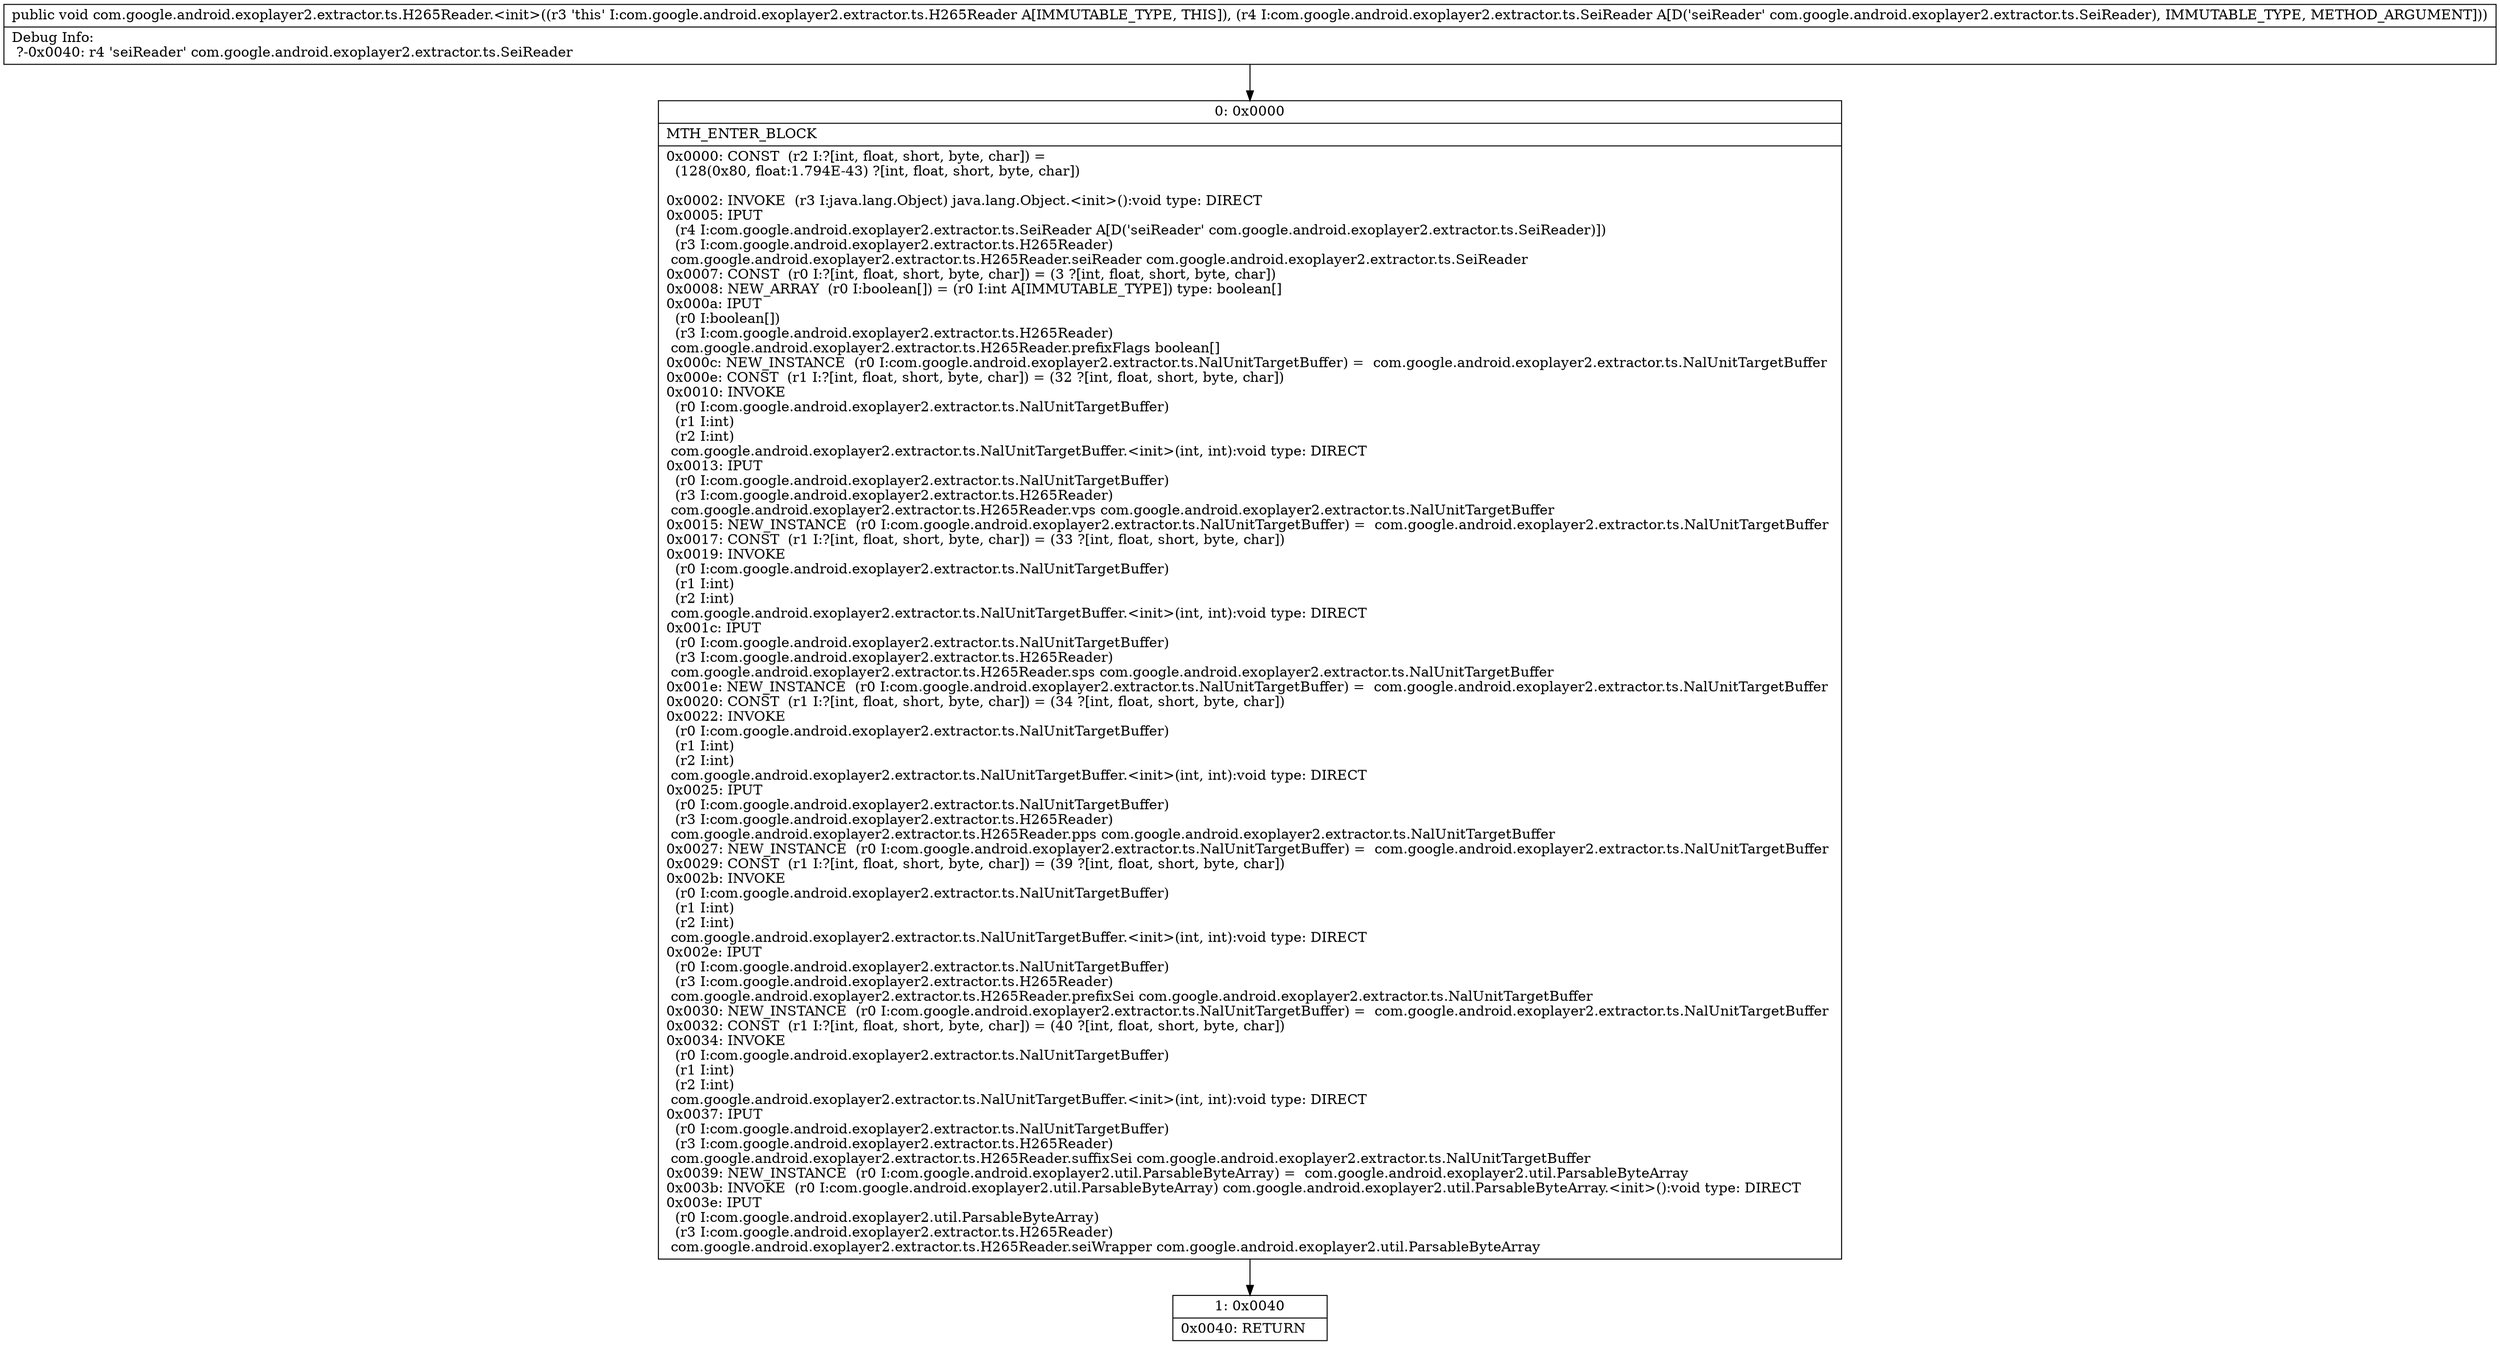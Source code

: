 digraph "CFG forcom.google.android.exoplayer2.extractor.ts.H265Reader.\<init\>(Lcom\/google\/android\/exoplayer2\/extractor\/ts\/SeiReader;)V" {
Node_0 [shape=record,label="{0\:\ 0x0000|MTH_ENTER_BLOCK\l|0x0000: CONST  (r2 I:?[int, float, short, byte, char]) = \l  (128(0x80, float:1.794E\-43) ?[int, float, short, byte, char])\l \l0x0002: INVOKE  (r3 I:java.lang.Object) java.lang.Object.\<init\>():void type: DIRECT \l0x0005: IPUT  \l  (r4 I:com.google.android.exoplayer2.extractor.ts.SeiReader A[D('seiReader' com.google.android.exoplayer2.extractor.ts.SeiReader)])\l  (r3 I:com.google.android.exoplayer2.extractor.ts.H265Reader)\l com.google.android.exoplayer2.extractor.ts.H265Reader.seiReader com.google.android.exoplayer2.extractor.ts.SeiReader \l0x0007: CONST  (r0 I:?[int, float, short, byte, char]) = (3 ?[int, float, short, byte, char]) \l0x0008: NEW_ARRAY  (r0 I:boolean[]) = (r0 I:int A[IMMUTABLE_TYPE]) type: boolean[] \l0x000a: IPUT  \l  (r0 I:boolean[])\l  (r3 I:com.google.android.exoplayer2.extractor.ts.H265Reader)\l com.google.android.exoplayer2.extractor.ts.H265Reader.prefixFlags boolean[] \l0x000c: NEW_INSTANCE  (r0 I:com.google.android.exoplayer2.extractor.ts.NalUnitTargetBuffer) =  com.google.android.exoplayer2.extractor.ts.NalUnitTargetBuffer \l0x000e: CONST  (r1 I:?[int, float, short, byte, char]) = (32 ?[int, float, short, byte, char]) \l0x0010: INVOKE  \l  (r0 I:com.google.android.exoplayer2.extractor.ts.NalUnitTargetBuffer)\l  (r1 I:int)\l  (r2 I:int)\l com.google.android.exoplayer2.extractor.ts.NalUnitTargetBuffer.\<init\>(int, int):void type: DIRECT \l0x0013: IPUT  \l  (r0 I:com.google.android.exoplayer2.extractor.ts.NalUnitTargetBuffer)\l  (r3 I:com.google.android.exoplayer2.extractor.ts.H265Reader)\l com.google.android.exoplayer2.extractor.ts.H265Reader.vps com.google.android.exoplayer2.extractor.ts.NalUnitTargetBuffer \l0x0015: NEW_INSTANCE  (r0 I:com.google.android.exoplayer2.extractor.ts.NalUnitTargetBuffer) =  com.google.android.exoplayer2.extractor.ts.NalUnitTargetBuffer \l0x0017: CONST  (r1 I:?[int, float, short, byte, char]) = (33 ?[int, float, short, byte, char]) \l0x0019: INVOKE  \l  (r0 I:com.google.android.exoplayer2.extractor.ts.NalUnitTargetBuffer)\l  (r1 I:int)\l  (r2 I:int)\l com.google.android.exoplayer2.extractor.ts.NalUnitTargetBuffer.\<init\>(int, int):void type: DIRECT \l0x001c: IPUT  \l  (r0 I:com.google.android.exoplayer2.extractor.ts.NalUnitTargetBuffer)\l  (r3 I:com.google.android.exoplayer2.extractor.ts.H265Reader)\l com.google.android.exoplayer2.extractor.ts.H265Reader.sps com.google.android.exoplayer2.extractor.ts.NalUnitTargetBuffer \l0x001e: NEW_INSTANCE  (r0 I:com.google.android.exoplayer2.extractor.ts.NalUnitTargetBuffer) =  com.google.android.exoplayer2.extractor.ts.NalUnitTargetBuffer \l0x0020: CONST  (r1 I:?[int, float, short, byte, char]) = (34 ?[int, float, short, byte, char]) \l0x0022: INVOKE  \l  (r0 I:com.google.android.exoplayer2.extractor.ts.NalUnitTargetBuffer)\l  (r1 I:int)\l  (r2 I:int)\l com.google.android.exoplayer2.extractor.ts.NalUnitTargetBuffer.\<init\>(int, int):void type: DIRECT \l0x0025: IPUT  \l  (r0 I:com.google.android.exoplayer2.extractor.ts.NalUnitTargetBuffer)\l  (r3 I:com.google.android.exoplayer2.extractor.ts.H265Reader)\l com.google.android.exoplayer2.extractor.ts.H265Reader.pps com.google.android.exoplayer2.extractor.ts.NalUnitTargetBuffer \l0x0027: NEW_INSTANCE  (r0 I:com.google.android.exoplayer2.extractor.ts.NalUnitTargetBuffer) =  com.google.android.exoplayer2.extractor.ts.NalUnitTargetBuffer \l0x0029: CONST  (r1 I:?[int, float, short, byte, char]) = (39 ?[int, float, short, byte, char]) \l0x002b: INVOKE  \l  (r0 I:com.google.android.exoplayer2.extractor.ts.NalUnitTargetBuffer)\l  (r1 I:int)\l  (r2 I:int)\l com.google.android.exoplayer2.extractor.ts.NalUnitTargetBuffer.\<init\>(int, int):void type: DIRECT \l0x002e: IPUT  \l  (r0 I:com.google.android.exoplayer2.extractor.ts.NalUnitTargetBuffer)\l  (r3 I:com.google.android.exoplayer2.extractor.ts.H265Reader)\l com.google.android.exoplayer2.extractor.ts.H265Reader.prefixSei com.google.android.exoplayer2.extractor.ts.NalUnitTargetBuffer \l0x0030: NEW_INSTANCE  (r0 I:com.google.android.exoplayer2.extractor.ts.NalUnitTargetBuffer) =  com.google.android.exoplayer2.extractor.ts.NalUnitTargetBuffer \l0x0032: CONST  (r1 I:?[int, float, short, byte, char]) = (40 ?[int, float, short, byte, char]) \l0x0034: INVOKE  \l  (r0 I:com.google.android.exoplayer2.extractor.ts.NalUnitTargetBuffer)\l  (r1 I:int)\l  (r2 I:int)\l com.google.android.exoplayer2.extractor.ts.NalUnitTargetBuffer.\<init\>(int, int):void type: DIRECT \l0x0037: IPUT  \l  (r0 I:com.google.android.exoplayer2.extractor.ts.NalUnitTargetBuffer)\l  (r3 I:com.google.android.exoplayer2.extractor.ts.H265Reader)\l com.google.android.exoplayer2.extractor.ts.H265Reader.suffixSei com.google.android.exoplayer2.extractor.ts.NalUnitTargetBuffer \l0x0039: NEW_INSTANCE  (r0 I:com.google.android.exoplayer2.util.ParsableByteArray) =  com.google.android.exoplayer2.util.ParsableByteArray \l0x003b: INVOKE  (r0 I:com.google.android.exoplayer2.util.ParsableByteArray) com.google.android.exoplayer2.util.ParsableByteArray.\<init\>():void type: DIRECT \l0x003e: IPUT  \l  (r0 I:com.google.android.exoplayer2.util.ParsableByteArray)\l  (r3 I:com.google.android.exoplayer2.extractor.ts.H265Reader)\l com.google.android.exoplayer2.extractor.ts.H265Reader.seiWrapper com.google.android.exoplayer2.util.ParsableByteArray \l}"];
Node_1 [shape=record,label="{1\:\ 0x0040|0x0040: RETURN   \l}"];
MethodNode[shape=record,label="{public void com.google.android.exoplayer2.extractor.ts.H265Reader.\<init\>((r3 'this' I:com.google.android.exoplayer2.extractor.ts.H265Reader A[IMMUTABLE_TYPE, THIS]), (r4 I:com.google.android.exoplayer2.extractor.ts.SeiReader A[D('seiReader' com.google.android.exoplayer2.extractor.ts.SeiReader), IMMUTABLE_TYPE, METHOD_ARGUMENT]))  | Debug Info:\l  ?\-0x0040: r4 'seiReader' com.google.android.exoplayer2.extractor.ts.SeiReader\l}"];
MethodNode -> Node_0;
Node_0 -> Node_1;
}

